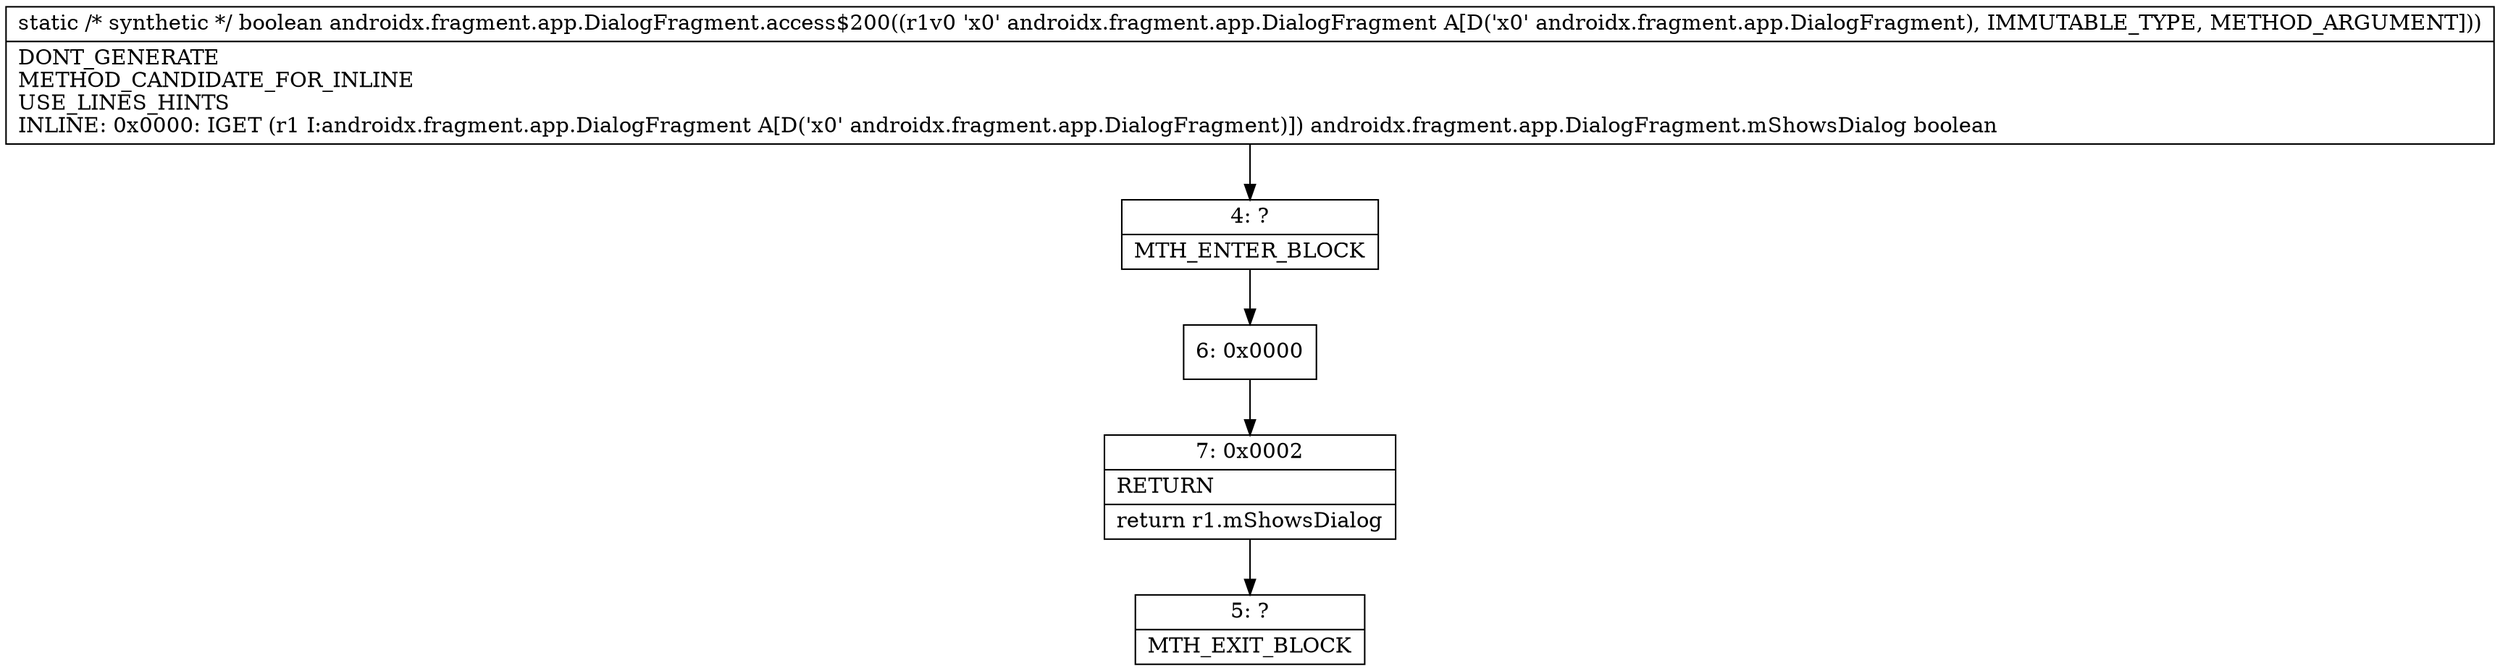 digraph "CFG forandroidx.fragment.app.DialogFragment.access$200(Landroidx\/fragment\/app\/DialogFragment;)Z" {
Node_4 [shape=record,label="{4\:\ ?|MTH_ENTER_BLOCK\l}"];
Node_6 [shape=record,label="{6\:\ 0x0000}"];
Node_7 [shape=record,label="{7\:\ 0x0002|RETURN\l|return r1.mShowsDialog\l}"];
Node_5 [shape=record,label="{5\:\ ?|MTH_EXIT_BLOCK\l}"];
MethodNode[shape=record,label="{static \/* synthetic *\/ boolean androidx.fragment.app.DialogFragment.access$200((r1v0 'x0' androidx.fragment.app.DialogFragment A[D('x0' androidx.fragment.app.DialogFragment), IMMUTABLE_TYPE, METHOD_ARGUMENT]))  | DONT_GENERATE\lMETHOD_CANDIDATE_FOR_INLINE\lUSE_LINES_HINTS\lINLINE: 0x0000: IGET  (r1 I:androidx.fragment.app.DialogFragment A[D('x0' androidx.fragment.app.DialogFragment)]) androidx.fragment.app.DialogFragment.mShowsDialog boolean\l}"];
MethodNode -> Node_4;Node_4 -> Node_6;
Node_6 -> Node_7;
Node_7 -> Node_5;
}

